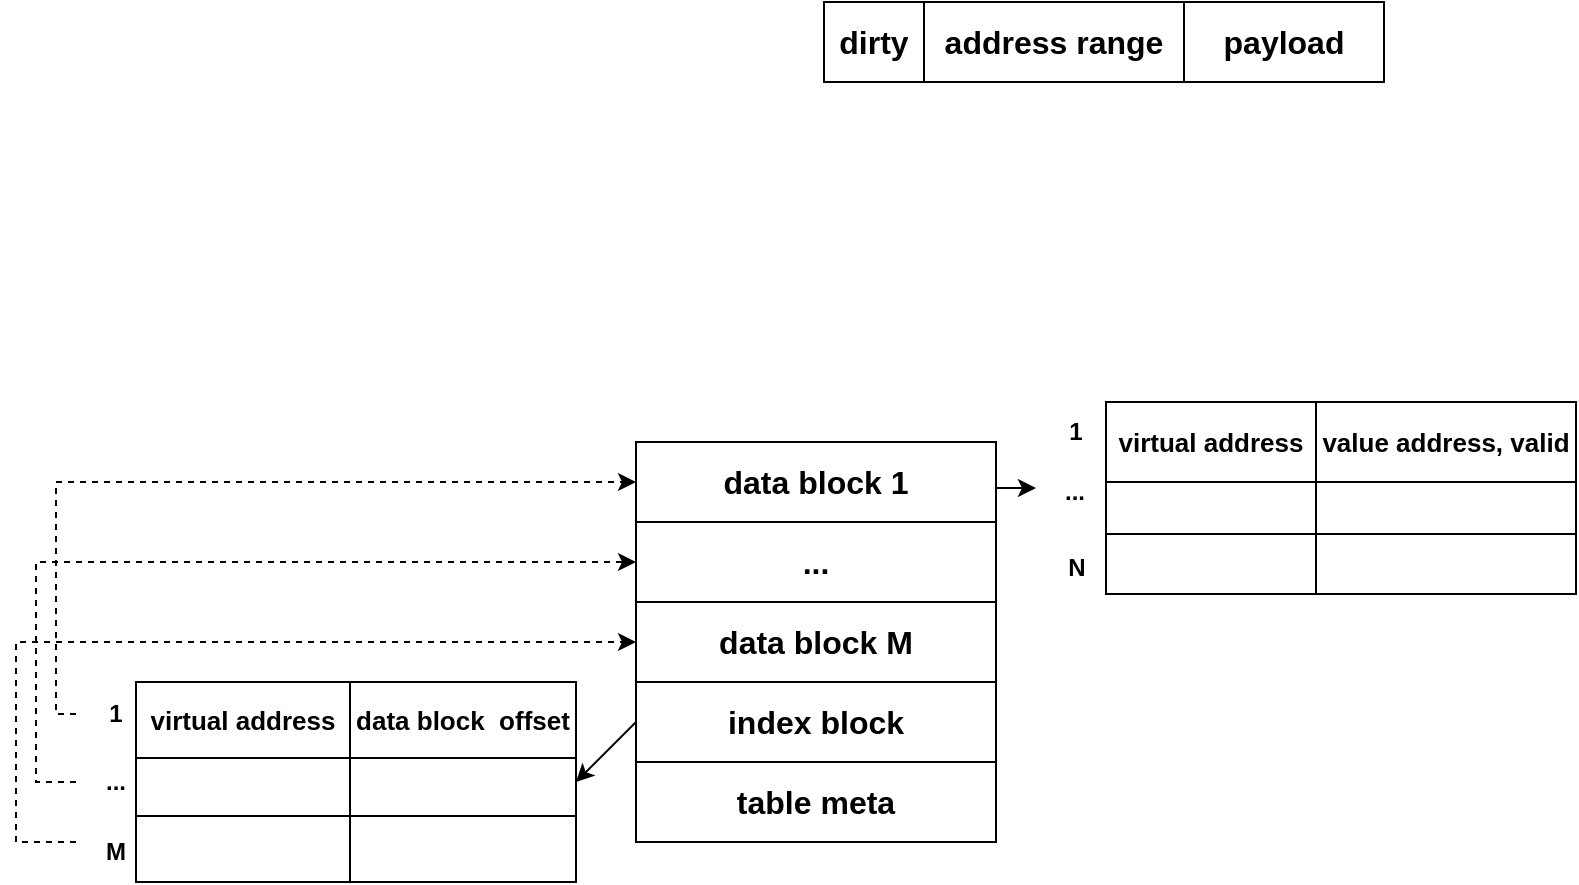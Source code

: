 <mxfile version="22.0.8" type="github">
  <diagram name="第 1 页" id="RnmGW48elav9HPYrjXdp">
    <mxGraphModel dx="2263" dy="874" grid="1" gridSize="10" guides="1" tooltips="1" connect="1" arrows="0" fold="1" page="1" pageScale="1" pageWidth="827" pageHeight="1169" math="0" shadow="0">
      <root>
        <mxCell id="0" />
        <mxCell id="1" parent="0" />
        <mxCell id="i-CGkapFzdkMviYiB0aP-14" value="" style="childLayout=tableLayout;recursiveResize=0;shadow=0;fillColor=none;" parent="1" vertex="1">
          <mxGeometry x="415" y="200" width="235.0" height="96" as="geometry" />
        </mxCell>
        <mxCell id="i-CGkapFzdkMviYiB0aP-15" value="" style="shape=tableRow;horizontal=0;startSize=0;swimlaneHead=0;swimlaneBody=0;top=0;left=0;bottom=0;right=0;dropTarget=0;collapsible=0;recursiveResize=0;expand=0;fontStyle=0;fillColor=none;strokeColor=inherit;" parent="i-CGkapFzdkMviYiB0aP-14" vertex="1">
          <mxGeometry width="235.0" height="40" as="geometry" />
        </mxCell>
        <mxCell id="i-CGkapFzdkMviYiB0aP-16" value="&lt;b&gt;&lt;font style=&quot;font-size: 13px;&quot;&gt;virtual address&lt;/font&gt;&lt;/b&gt;" style="connectable=0;recursiveResize=0;strokeColor=inherit;fillColor=none;align=center;whiteSpace=wrap;html=1;" parent="i-CGkapFzdkMviYiB0aP-15" vertex="1">
          <mxGeometry width="105" height="40" as="geometry">
            <mxRectangle width="105" height="40" as="alternateBounds" />
          </mxGeometry>
        </mxCell>
        <mxCell id="i-CGkapFzdkMviYiB0aP-17" value="&lt;b&gt;&lt;font style=&quot;font-size: 13px;&quot;&gt;value address, valid&lt;/font&gt;&lt;/b&gt;" style="connectable=0;recursiveResize=0;strokeColor=inherit;fillColor=none;align=center;whiteSpace=wrap;html=1;" parent="i-CGkapFzdkMviYiB0aP-15" vertex="1">
          <mxGeometry x="105" width="130" height="40" as="geometry">
            <mxRectangle width="130" height="40" as="alternateBounds" />
          </mxGeometry>
        </mxCell>
        <mxCell id="i-CGkapFzdkMviYiB0aP-19" style="shape=tableRow;horizontal=0;startSize=0;swimlaneHead=0;swimlaneBody=0;top=0;left=0;bottom=0;right=0;dropTarget=0;collapsible=0;recursiveResize=0;expand=0;fontStyle=0;fillColor=none;strokeColor=inherit;" parent="i-CGkapFzdkMviYiB0aP-14" vertex="1">
          <mxGeometry y="40" width="235.0" height="26" as="geometry" />
        </mxCell>
        <mxCell id="i-CGkapFzdkMviYiB0aP-20" value="" style="connectable=0;recursiveResize=0;strokeColor=inherit;fillColor=none;align=center;whiteSpace=wrap;html=1;" parent="i-CGkapFzdkMviYiB0aP-19" vertex="1">
          <mxGeometry width="105" height="26" as="geometry">
            <mxRectangle width="105" height="26" as="alternateBounds" />
          </mxGeometry>
        </mxCell>
        <mxCell id="i-CGkapFzdkMviYiB0aP-21" value="" style="connectable=0;recursiveResize=0;strokeColor=inherit;fillColor=none;align=center;whiteSpace=wrap;html=1;" parent="i-CGkapFzdkMviYiB0aP-19" vertex="1">
          <mxGeometry x="105" width="130" height="26" as="geometry">
            <mxRectangle width="130" height="26" as="alternateBounds" />
          </mxGeometry>
        </mxCell>
        <mxCell id="i-CGkapFzdkMviYiB0aP-23" style="shape=tableRow;horizontal=0;startSize=0;swimlaneHead=0;swimlaneBody=0;top=0;left=0;bottom=0;right=0;dropTarget=0;collapsible=0;recursiveResize=0;expand=0;fontStyle=0;fillColor=none;strokeColor=inherit;" parent="i-CGkapFzdkMviYiB0aP-14" vertex="1">
          <mxGeometry y="66" width="235.0" height="30" as="geometry" />
        </mxCell>
        <mxCell id="i-CGkapFzdkMviYiB0aP-24" value="" style="connectable=0;recursiveResize=0;strokeColor=inherit;fillColor=none;align=center;whiteSpace=wrap;html=1;" parent="i-CGkapFzdkMviYiB0aP-23" vertex="1">
          <mxGeometry width="105" height="30" as="geometry">
            <mxRectangle width="105" height="30" as="alternateBounds" />
          </mxGeometry>
        </mxCell>
        <mxCell id="i-CGkapFzdkMviYiB0aP-25" value="" style="connectable=0;recursiveResize=0;strokeColor=inherit;fillColor=none;align=center;whiteSpace=wrap;html=1;" parent="i-CGkapFzdkMviYiB0aP-23" vertex="1">
          <mxGeometry x="105" width="130" height="30" as="geometry">
            <mxRectangle width="130" height="30" as="alternateBounds" />
          </mxGeometry>
        </mxCell>
        <mxCell id="i-CGkapFzdkMviYiB0aP-28" value="&lt;b&gt;1&lt;/b&gt;" style="text;html=1;strokeColor=none;fillColor=none;align=center;verticalAlign=middle;whiteSpace=wrap;rounded=0;" parent="1" vertex="1">
          <mxGeometry x="370" y="200" width="60" height="30" as="geometry" />
        </mxCell>
        <mxCell id="i-CGkapFzdkMviYiB0aP-29" value="&lt;b&gt;...&lt;/b&gt;" style="text;html=1;align=center;verticalAlign=middle;resizable=0;points=[];autosize=1;strokeColor=none;fillColor=none;" parent="1" vertex="1">
          <mxGeometry x="384" y="230" width="30" height="30" as="geometry" />
        </mxCell>
        <mxCell id="i-CGkapFzdkMviYiB0aP-30" value="&lt;b&gt;N&lt;/b&gt;" style="text;html=1;align=center;verticalAlign=middle;resizable=0;points=[];autosize=1;strokeColor=none;fillColor=none;" parent="1" vertex="1">
          <mxGeometry x="385" y="268" width="30" height="30" as="geometry" />
        </mxCell>
        <mxCell id="i-CGkapFzdkMviYiB0aP-32" value="" style="shape=table;startSize=0;container=1;collapsible=0;childLayout=tableLayout;fontSize=16;" parent="1" vertex="1">
          <mxGeometry x="180" y="220" width="180" height="200" as="geometry" />
        </mxCell>
        <mxCell id="i-CGkapFzdkMviYiB0aP-33" value="" style="shape=tableRow;horizontal=0;startSize=0;swimlaneHead=0;swimlaneBody=0;strokeColor=inherit;top=0;left=0;bottom=0;right=0;collapsible=0;dropTarget=0;fillColor=none;points=[[0,0.5],[1,0.5]];portConstraint=eastwest;fontSize=16;" parent="i-CGkapFzdkMviYiB0aP-32" vertex="1">
          <mxGeometry width="180" height="40" as="geometry" />
        </mxCell>
        <mxCell id="i-CGkapFzdkMviYiB0aP-34" value="&lt;b&gt;data block 1&lt;/b&gt;" style="shape=partialRectangle;html=1;whiteSpace=wrap;connectable=0;strokeColor=inherit;overflow=hidden;fillColor=none;top=0;left=0;bottom=0;right=0;pointerEvents=1;fontSize=16;" parent="i-CGkapFzdkMviYiB0aP-33" vertex="1">
          <mxGeometry width="180" height="40" as="geometry">
            <mxRectangle width="180" height="40" as="alternateBounds" />
          </mxGeometry>
        </mxCell>
        <mxCell id="i-CGkapFzdkMviYiB0aP-37" value="" style="shape=tableRow;horizontal=0;startSize=0;swimlaneHead=0;swimlaneBody=0;strokeColor=inherit;top=0;left=0;bottom=0;right=0;collapsible=0;dropTarget=0;fillColor=none;points=[[0,0.5],[1,0.5]];portConstraint=eastwest;fontSize=16;" parent="i-CGkapFzdkMviYiB0aP-32" vertex="1">
          <mxGeometry y="40" width="180" height="40" as="geometry" />
        </mxCell>
        <mxCell id="i-CGkapFzdkMviYiB0aP-38" value="&lt;b&gt;...&lt;/b&gt;" style="shape=partialRectangle;html=1;whiteSpace=wrap;connectable=0;strokeColor=inherit;overflow=hidden;fillColor=none;top=0;left=0;bottom=0;right=0;pointerEvents=1;fontSize=16;" parent="i-CGkapFzdkMviYiB0aP-37" vertex="1">
          <mxGeometry width="180" height="40" as="geometry">
            <mxRectangle width="180" height="40" as="alternateBounds" />
          </mxGeometry>
        </mxCell>
        <mxCell id="i-CGkapFzdkMviYiB0aP-41" value="" style="shape=tableRow;horizontal=0;startSize=0;swimlaneHead=0;swimlaneBody=0;strokeColor=inherit;top=0;left=0;bottom=0;right=0;collapsible=0;dropTarget=0;fillColor=none;points=[[0,0.5],[1,0.5]];portConstraint=eastwest;fontSize=16;" parent="i-CGkapFzdkMviYiB0aP-32" vertex="1">
          <mxGeometry y="80" width="180" height="40" as="geometry" />
        </mxCell>
        <mxCell id="i-CGkapFzdkMviYiB0aP-42" value="&lt;b&gt;data block M&lt;/b&gt;" style="shape=partialRectangle;html=1;whiteSpace=wrap;connectable=0;strokeColor=inherit;overflow=hidden;fillColor=none;top=0;left=0;bottom=0;right=0;pointerEvents=1;fontSize=16;" parent="i-CGkapFzdkMviYiB0aP-41" vertex="1">
          <mxGeometry width="180" height="40" as="geometry">
            <mxRectangle width="180" height="40" as="alternateBounds" />
          </mxGeometry>
        </mxCell>
        <mxCell id="i-CGkapFzdkMviYiB0aP-45" style="shape=tableRow;horizontal=0;startSize=0;swimlaneHead=0;swimlaneBody=0;strokeColor=inherit;top=0;left=0;bottom=0;right=0;collapsible=0;dropTarget=0;fillColor=none;points=[[0,0.5],[1,0.5]];portConstraint=eastwest;fontSize=16;" parent="i-CGkapFzdkMviYiB0aP-32" vertex="1">
          <mxGeometry y="120" width="180" height="40" as="geometry" />
        </mxCell>
        <mxCell id="i-CGkapFzdkMviYiB0aP-46" value="&lt;b&gt;index block&lt;/b&gt;" style="shape=partialRectangle;html=1;whiteSpace=wrap;connectable=0;strokeColor=inherit;overflow=hidden;fillColor=none;top=0;left=0;bottom=0;right=0;pointerEvents=1;fontSize=16;" parent="i-CGkapFzdkMviYiB0aP-45" vertex="1">
          <mxGeometry width="180" height="40" as="geometry">
            <mxRectangle width="180" height="40" as="alternateBounds" />
          </mxGeometry>
        </mxCell>
        <mxCell id="i-CGkapFzdkMviYiB0aP-67" style="shape=tableRow;horizontal=0;startSize=0;swimlaneHead=0;swimlaneBody=0;strokeColor=inherit;top=0;left=0;bottom=0;right=0;collapsible=0;dropTarget=0;fillColor=none;points=[[0,0.5],[1,0.5]];portConstraint=eastwest;fontSize=16;" parent="i-CGkapFzdkMviYiB0aP-32" vertex="1">
          <mxGeometry y="160" width="180" height="40" as="geometry" />
        </mxCell>
        <mxCell id="i-CGkapFzdkMviYiB0aP-68" value="&lt;b&gt;table meta&lt;/b&gt;" style="shape=partialRectangle;html=1;whiteSpace=wrap;connectable=0;strokeColor=inherit;overflow=hidden;fillColor=none;top=0;left=0;bottom=0;right=0;pointerEvents=1;fontSize=16;" parent="i-CGkapFzdkMviYiB0aP-67" vertex="1">
          <mxGeometry width="180" height="40" as="geometry">
            <mxRectangle width="180" height="40" as="alternateBounds" />
          </mxGeometry>
        </mxCell>
        <mxCell id="i-CGkapFzdkMviYiB0aP-47" value="" style="childLayout=tableLayout;recursiveResize=0;shadow=0;fillColor=none;" parent="1" vertex="1">
          <mxGeometry x="-70" y="340" width="220" height="100" as="geometry" />
        </mxCell>
        <mxCell id="i-CGkapFzdkMviYiB0aP-48" value="" style="shape=tableRow;horizontal=0;startSize=0;swimlaneHead=0;swimlaneBody=0;top=0;left=0;bottom=0;right=0;dropTarget=0;collapsible=0;recursiveResize=0;expand=0;fontStyle=0;fillColor=none;strokeColor=inherit;" parent="i-CGkapFzdkMviYiB0aP-47" vertex="1">
          <mxGeometry width="220" height="38" as="geometry" />
        </mxCell>
        <mxCell id="i-CGkapFzdkMviYiB0aP-49" value="&lt;b&gt;&lt;font style=&quot;font-size: 13px;&quot;&gt;virtual address&lt;/font&gt;&lt;/b&gt;" style="connectable=0;recursiveResize=0;strokeColor=inherit;fillColor=none;align=center;whiteSpace=wrap;html=1;" parent="i-CGkapFzdkMviYiB0aP-48" vertex="1">
          <mxGeometry width="107" height="38" as="geometry">
            <mxRectangle width="107" height="38" as="alternateBounds" />
          </mxGeometry>
        </mxCell>
        <mxCell id="i-CGkapFzdkMviYiB0aP-50" value="&lt;b&gt;&lt;font style=&quot;font-size: 13px;&quot;&gt;data block&amp;nbsp; offset&lt;/font&gt;&lt;/b&gt;" style="connectable=0;recursiveResize=0;strokeColor=inherit;fillColor=none;align=center;whiteSpace=wrap;html=1;" parent="i-CGkapFzdkMviYiB0aP-48" vertex="1">
          <mxGeometry x="107" width="113" height="38" as="geometry">
            <mxRectangle width="113" height="38" as="alternateBounds" />
          </mxGeometry>
        </mxCell>
        <mxCell id="i-CGkapFzdkMviYiB0aP-52" style="shape=tableRow;horizontal=0;startSize=0;swimlaneHead=0;swimlaneBody=0;top=0;left=0;bottom=0;right=0;dropTarget=0;collapsible=0;recursiveResize=0;expand=0;fontStyle=0;fillColor=none;strokeColor=inherit;" parent="i-CGkapFzdkMviYiB0aP-47" vertex="1">
          <mxGeometry y="38" width="220" height="29" as="geometry" />
        </mxCell>
        <mxCell id="i-CGkapFzdkMviYiB0aP-53" value="" style="connectable=0;recursiveResize=0;strokeColor=inherit;fillColor=none;align=center;whiteSpace=wrap;html=1;" parent="i-CGkapFzdkMviYiB0aP-52" vertex="1">
          <mxGeometry width="107" height="29" as="geometry">
            <mxRectangle width="107" height="29" as="alternateBounds" />
          </mxGeometry>
        </mxCell>
        <mxCell id="i-CGkapFzdkMviYiB0aP-54" value="" style="connectable=0;recursiveResize=0;strokeColor=inherit;fillColor=none;align=center;whiteSpace=wrap;html=1;" parent="i-CGkapFzdkMviYiB0aP-52" vertex="1">
          <mxGeometry x="107" width="113" height="29" as="geometry">
            <mxRectangle width="113" height="29" as="alternateBounds" />
          </mxGeometry>
        </mxCell>
        <mxCell id="i-CGkapFzdkMviYiB0aP-56" style="shape=tableRow;horizontal=0;startSize=0;swimlaneHead=0;swimlaneBody=0;top=0;left=0;bottom=0;right=0;dropTarget=0;collapsible=0;recursiveResize=0;expand=0;fontStyle=0;fillColor=none;strokeColor=inherit;" parent="i-CGkapFzdkMviYiB0aP-47" vertex="1">
          <mxGeometry y="67" width="220" height="33" as="geometry" />
        </mxCell>
        <mxCell id="i-CGkapFzdkMviYiB0aP-57" value="" style="connectable=0;recursiveResize=0;strokeColor=inherit;fillColor=none;align=center;whiteSpace=wrap;html=1;" parent="i-CGkapFzdkMviYiB0aP-56" vertex="1">
          <mxGeometry width="107" height="33" as="geometry">
            <mxRectangle width="107" height="33" as="alternateBounds" />
          </mxGeometry>
        </mxCell>
        <mxCell id="i-CGkapFzdkMviYiB0aP-58" value="" style="connectable=0;recursiveResize=0;strokeColor=inherit;fillColor=none;align=center;whiteSpace=wrap;html=1;" parent="i-CGkapFzdkMviYiB0aP-56" vertex="1">
          <mxGeometry x="107" width="113" height="33" as="geometry">
            <mxRectangle width="113" height="33" as="alternateBounds" />
          </mxGeometry>
        </mxCell>
        <mxCell id="i-CGkapFzdkMviYiB0aP-60" value="&lt;b&gt;1&lt;/b&gt;" style="text;html=1;strokeColor=none;fillColor=none;align=center;verticalAlign=middle;whiteSpace=wrap;rounded=0;" parent="1" vertex="1">
          <mxGeometry x="-100" y="340" width="40" height="32" as="geometry" />
        </mxCell>
        <mxCell id="i-CGkapFzdkMviYiB0aP-63" value="&lt;b&gt;M&lt;/b&gt;" style="text;html=1;strokeColor=none;fillColor=none;align=center;verticalAlign=middle;whiteSpace=wrap;rounded=0;" parent="1" vertex="1">
          <mxGeometry x="-110" y="410" width="60" height="30" as="geometry" />
        </mxCell>
        <mxCell id="cVA7VHtZrJY00FMu9UYZ-4" value="" style="shape=table;startSize=0;container=1;collapsible=0;childLayout=tableLayout;fontSize=16;" parent="1" vertex="1">
          <mxGeometry x="274" width="280" height="40" as="geometry" />
        </mxCell>
        <mxCell id="cVA7VHtZrJY00FMu9UYZ-9" value="" style="shape=tableRow;horizontal=0;startSize=0;swimlaneHead=0;swimlaneBody=0;strokeColor=inherit;top=0;left=0;bottom=0;right=0;collapsible=0;dropTarget=0;fillColor=none;points=[[0,0.5],[1,0.5]];portConstraint=eastwest;fontSize=16;" parent="cVA7VHtZrJY00FMu9UYZ-4" vertex="1">
          <mxGeometry width="280" height="40" as="geometry" />
        </mxCell>
        <mxCell id="cVA7VHtZrJY00FMu9UYZ-10" value="&lt;b&gt;dirty&lt;/b&gt;" style="shape=partialRectangle;html=1;whiteSpace=wrap;connectable=0;strokeColor=inherit;overflow=hidden;fillColor=none;top=0;left=0;bottom=0;right=0;pointerEvents=1;fontSize=16;" parent="cVA7VHtZrJY00FMu9UYZ-9" vertex="1">
          <mxGeometry width="50" height="40" as="geometry">
            <mxRectangle width="50" height="40" as="alternateBounds" />
          </mxGeometry>
        </mxCell>
        <mxCell id="cVA7VHtZrJY00FMu9UYZ-11" value="&lt;b&gt;address range&lt;/b&gt;" style="shape=partialRectangle;html=1;whiteSpace=wrap;connectable=0;strokeColor=inherit;overflow=hidden;fillColor=none;top=0;left=0;bottom=0;right=0;pointerEvents=1;fontSize=16;" parent="cVA7VHtZrJY00FMu9UYZ-9" vertex="1">
          <mxGeometry x="50" width="130" height="40" as="geometry">
            <mxRectangle width="130" height="40" as="alternateBounds" />
          </mxGeometry>
        </mxCell>
        <mxCell id="cVA7VHtZrJY00FMu9UYZ-12" value="&lt;b&gt;payload&lt;/b&gt;" style="shape=partialRectangle;html=1;whiteSpace=wrap;connectable=0;strokeColor=inherit;overflow=hidden;fillColor=none;top=0;left=0;bottom=0;right=0;pointerEvents=1;fontSize=16;" parent="cVA7VHtZrJY00FMu9UYZ-9" vertex="1">
          <mxGeometry x="180" width="100" height="40" as="geometry">
            <mxRectangle width="100" height="40" as="alternateBounds" />
          </mxGeometry>
        </mxCell>
        <mxCell id="n2zZ6T7pXfow_gOLzxN9-1" value="" style="endArrow=classic;html=1;rounded=0;strokeWidth=1;" edge="1" parent="1">
          <mxGeometry width="50" height="50" relative="1" as="geometry">
            <mxPoint x="180" y="360" as="sourcePoint" />
            <mxPoint x="150" y="390" as="targetPoint" />
          </mxGeometry>
        </mxCell>
        <mxCell id="n2zZ6T7pXfow_gOLzxN9-2" value="" style="endArrow=classic;html=1;rounded=0;entryX=0;entryY=0.5;entryDx=0;entryDy=0;dashed=1;exitX=0;exitY=0.5;exitDx=0;exitDy=0;" edge="1" parent="1" source="i-CGkapFzdkMviYiB0aP-60" target="i-CGkapFzdkMviYiB0aP-33">
          <mxGeometry width="50" height="50" relative="1" as="geometry">
            <mxPoint x="-120" y="340" as="sourcePoint" />
            <mxPoint x="-160" y="333.5" as="targetPoint" />
            <Array as="points">
              <mxPoint x="-110" y="356" />
              <mxPoint x="-110" y="240" />
            </Array>
          </mxGeometry>
        </mxCell>
        <mxCell id="n2zZ6T7pXfow_gOLzxN9-4" value="" style="endArrow=classic;html=1;rounded=0;entryX=0;entryY=0.5;entryDx=0;entryDy=0;dashed=1;" edge="1" parent="1" target="i-CGkapFzdkMviYiB0aP-41">
          <mxGeometry width="50" height="50" relative="1" as="geometry">
            <mxPoint x="-100" y="420" as="sourcePoint" />
            <mxPoint x="183" y="314" as="targetPoint" />
            <Array as="points">
              <mxPoint x="-130" y="420" />
              <mxPoint x="-130" y="320" />
            </Array>
          </mxGeometry>
        </mxCell>
        <mxCell id="n2zZ6T7pXfow_gOLzxN9-6" value="" style="endArrow=classic;html=1;rounded=0;" edge="1" parent="1">
          <mxGeometry width="50" height="50" relative="1" as="geometry">
            <mxPoint x="360" y="243" as="sourcePoint" />
            <mxPoint x="380" y="243" as="targetPoint" />
          </mxGeometry>
        </mxCell>
        <mxCell id="n2zZ6T7pXfow_gOLzxN9-8" value="&lt;b&gt;...&lt;/b&gt;" style="text;html=1;strokeColor=none;fillColor=none;align=center;verticalAlign=middle;whiteSpace=wrap;rounded=0;" vertex="1" parent="1">
          <mxGeometry x="-100" y="374" width="40" height="32" as="geometry" />
        </mxCell>
        <mxCell id="n2zZ6T7pXfow_gOLzxN9-9" value="" style="endArrow=classic;html=1;rounded=0;entryX=0;entryY=0.5;entryDx=0;entryDy=0;dashed=1;exitX=0;exitY=0.5;exitDx=0;exitDy=0;" edge="1" parent="1" source="n2zZ6T7pXfow_gOLzxN9-8">
          <mxGeometry width="50" height="50" relative="1" as="geometry">
            <mxPoint x="-100" y="396" as="sourcePoint" />
            <mxPoint x="180" y="280" as="targetPoint" />
            <Array as="points">
              <mxPoint x="-120" y="390" />
              <mxPoint x="-120" y="280" />
            </Array>
          </mxGeometry>
        </mxCell>
      </root>
    </mxGraphModel>
  </diagram>
</mxfile>
